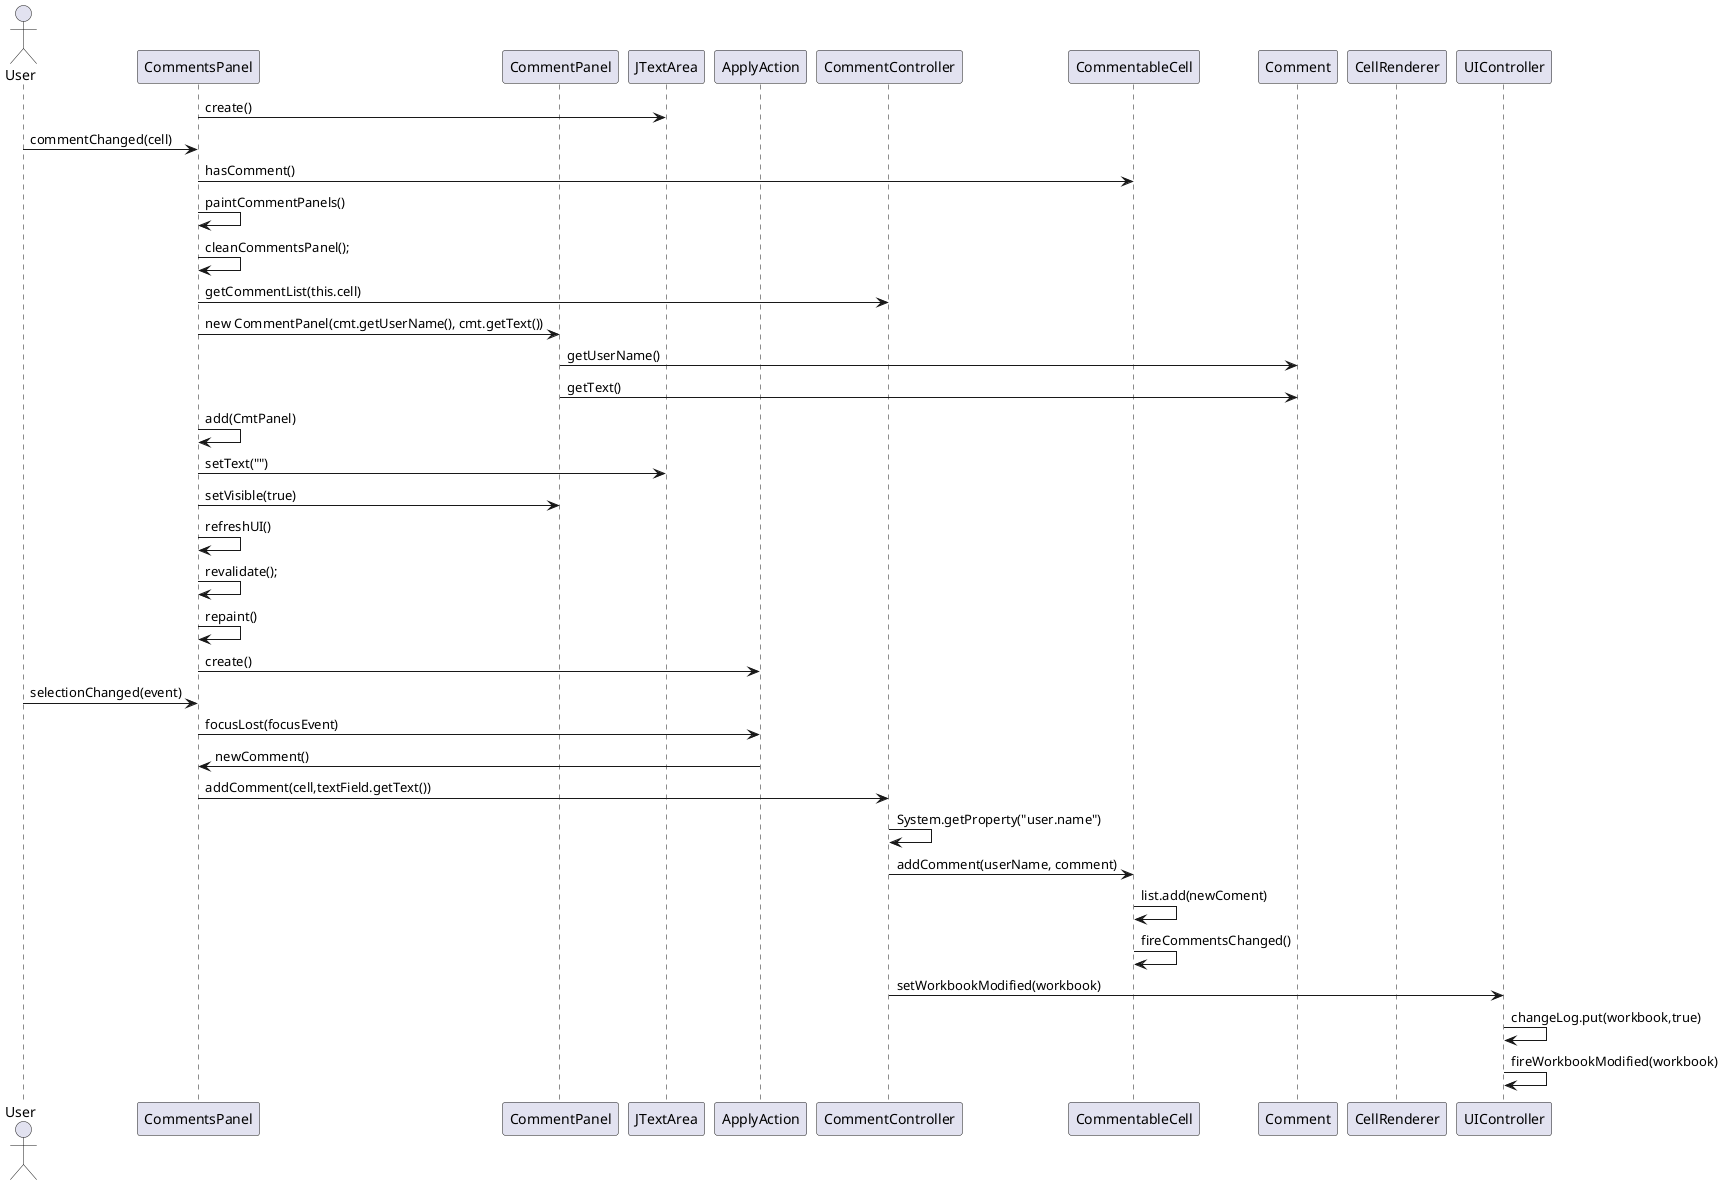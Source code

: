 @startuml doc-files/core02_2_Design.png
actor User
participant "CommentsPanel" as UIPanel
participant "CommentPanel" as CmtPanel
participant "JTextArea" as text
participant "ApplyAction" as Action
participant "CommentController" as Ctrl
participant "CommentableCell" as Cell
participant "Comment" as Cmt
participant "CellRenderer" as CRenderer
participant "UIController" as UICtrl

UIPanel -> text : create()
User -> UIPanel : commentChanged(cell)
UIPanel -> Cell : hasComment()
UIPanel -> UIPanel : paintCommentPanels()
UIPanel -> UIPanel : cleanCommentsPanel();
UIPanel -> Ctrl : getCommentList(this.cell)
UIPanel -> CmtPanel : new CommentPanel(cmt.getUserName(), cmt.getText())
CmtPanel -> Cmt : getUserName()
CmtPanel -> Cmt : getText()
UIPanel -> UIPanel : add(CmtPanel)
UIPanel -> text : setText("")
UIPanel -> CmtPanel : setVisible(true)
UIPanel -> UIPanel : refreshUI()
UIPanel -> UIPanel : revalidate();
UIPanel -> UIPanel : repaint()
UIPanel -> Action : create()
User -> UIPanel : selectionChanged(event)
UIPanel -> Action : focusLost(focusEvent)
Action -> UIPanel : newComment()
UIPanel -> Ctrl : addComment(cell,textField.getText())
Ctrl -> Ctrl : System.getProperty("user.name")
Ctrl -> Cell : addComment(userName, comment)
Cell -> Cell : list.add(newComent)
Cell -> Cell : fireCommentsChanged()
Ctrl -> UICtrl : setWorkbookModified(workbook)
UICtrl -> UICtrl : changeLog.put(workbook,true)
UICtrl -> UICtrl : fireWorkbookModified(workbook)
@enduml
